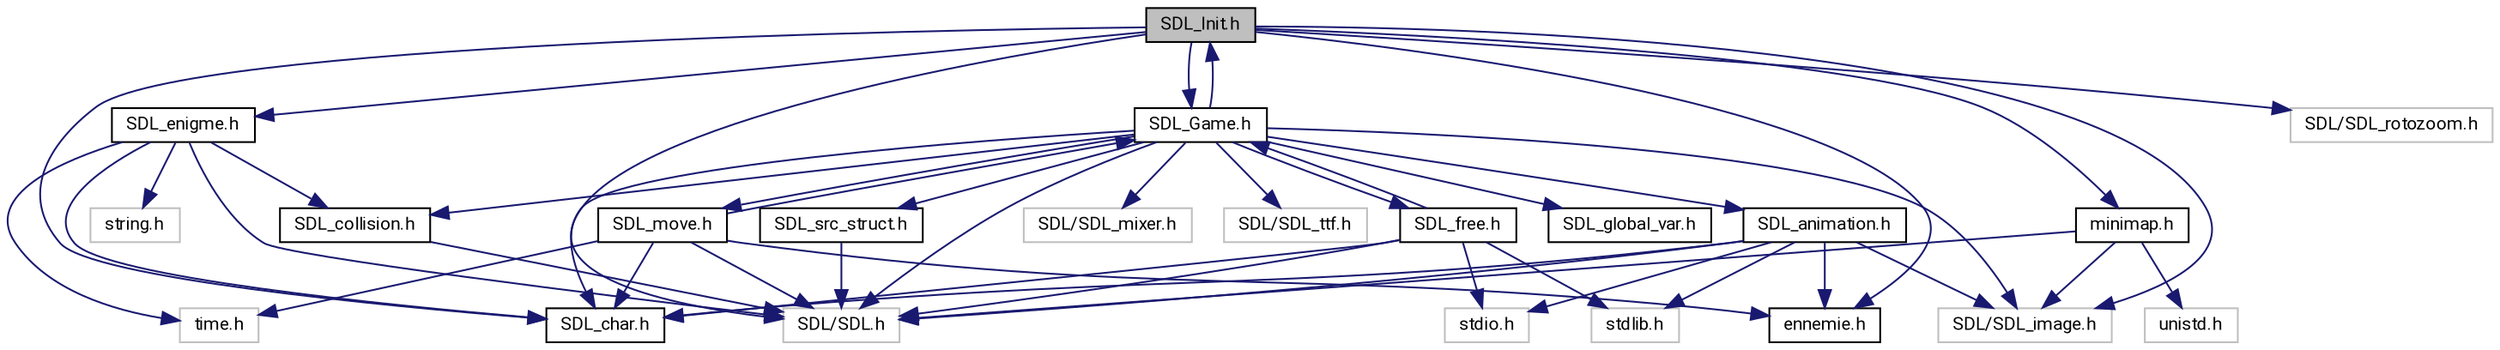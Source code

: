 digraph "SDL_Init.h"
{
 // LATEX_PDF_SIZE
  edge [fontname="Roboto",fontsize="10",labelfontname="Roboto",labelfontsize="10"];
  node [fontname="Roboto",fontsize="10",shape=record];
  Node0 [label="SDL_Init.h",height=0.2,width=0.4,color="black", fillcolor="grey75", style="filled", fontcolor="black",tooltip=" "];
  Node0 -> Node1 [color="midnightblue",fontsize="10",style="solid",fontname="Roboto"];
  Node1 [label="SDL/SDL.h",height=0.2,width=0.4,color="grey75", fillcolor="white", style="filled",tooltip=" "];
  Node0 -> Node2 [color="midnightblue",fontsize="10",style="solid",fontname="Roboto"];
  Node2 [label="SDL/SDL_image.h",height=0.2,width=0.4,color="grey75", fillcolor="white", style="filled",tooltip=" "];
  Node0 -> Node3 [color="midnightblue",fontsize="10",style="solid",fontname="Roboto"];
  Node3 [label="SDL_char.h",height=0.2,width=0.4,color="black", fillcolor="white", style="filled",URL="$SDL__char_8h.html",tooltip=" "];
  Node0 -> Node4 [color="midnightblue",fontsize="10",style="solid",fontname="Roboto"];
  Node4 [label="SDL_enigme.h",height=0.2,width=0.4,color="black", fillcolor="white", style="filled",URL="$SDL__enigme_8h.html",tooltip=" "];
  Node4 -> Node5 [color="midnightblue",fontsize="10",style="solid",fontname="Roboto"];
  Node5 [label="string.h",height=0.2,width=0.4,color="grey75", fillcolor="white", style="filled",tooltip=" "];
  Node4 -> Node1 [color="midnightblue",fontsize="10",style="solid",fontname="Roboto"];
  Node4 -> Node6 [color="midnightblue",fontsize="10",style="solid",fontname="Roboto"];
  Node6 [label="time.h",height=0.2,width=0.4,color="grey75", fillcolor="white", style="filled",tooltip=" "];
  Node4 -> Node3 [color="midnightblue",fontsize="10",style="solid",fontname="Roboto"];
  Node4 -> Node7 [color="midnightblue",fontsize="10",style="solid",fontname="Roboto"];
  Node7 [label="SDL_collision.h",height=0.2,width=0.4,color="black", fillcolor="white", style="filled",URL="$SDL__collision_8h.html",tooltip=" "];
  Node7 -> Node1 [color="midnightblue",fontsize="10",style="solid",fontname="Roboto"];
  Node0 -> Node8 [color="midnightblue",fontsize="10",style="solid",fontname="Roboto"];
  Node8 [label="SDL_Game.h",height=0.2,width=0.4,color="black", fillcolor="white", style="filled",URL="$SDL__Game_8h.html",tooltip=" "];
  Node8 -> Node1 [color="midnightblue",fontsize="10",style="solid",fontname="Roboto"];
  Node8 -> Node2 [color="midnightblue",fontsize="10",style="solid",fontname="Roboto"];
  Node8 -> Node9 [color="midnightblue",fontsize="10",style="solid",fontname="Roboto"];
  Node9 [label="SDL/SDL_mixer.h",height=0.2,width=0.4,color="grey75", fillcolor="white", style="filled",tooltip=" "];
  Node8 -> Node10 [color="midnightblue",fontsize="10",style="solid",fontname="Roboto"];
  Node10 [label="SDL/SDL_ttf.h",height=0.2,width=0.4,color="grey75", fillcolor="white", style="filled",tooltip=" "];
  Node8 -> Node11 [color="midnightblue",fontsize="10",style="solid",fontname="Roboto"];
  Node11 [label="SDL_src_struct.h",height=0.2,width=0.4,color="black", fillcolor="white", style="filled",URL="$SDL__src__struct_8h.html",tooltip=" "];
  Node11 -> Node1 [color="midnightblue",fontsize="10",style="solid",fontname="Roboto"];
  Node8 -> Node3 [color="midnightblue",fontsize="10",style="solid",fontname="Roboto"];
  Node8 -> Node12 [color="midnightblue",fontsize="10",style="solid",fontname="Roboto"];
  Node12 [label="SDL_move.h",height=0.2,width=0.4,color="black", fillcolor="white", style="filled",URL="$SDL__move_8h.html",tooltip=" "];
  Node12 -> Node6 [color="midnightblue",fontsize="10",style="solid",fontname="Roboto"];
  Node12 -> Node1 [color="midnightblue",fontsize="10",style="solid",fontname="Roboto"];
  Node12 -> Node3 [color="midnightblue",fontsize="10",style="solid",fontname="Roboto"];
  Node12 -> Node8 [color="midnightblue",fontsize="10",style="solid",fontname="Roboto"];
  Node12 -> Node13 [color="midnightblue",fontsize="10",style="solid",fontname="Roboto"];
  Node13 [label="ennemie.h",height=0.2,width=0.4,color="black", fillcolor="white", style="filled",URL="$ennemie_8h.html",tooltip=" "];
  Node8 -> Node14 [color="midnightblue",fontsize="10",style="solid",fontname="Roboto"];
  Node14 [label="SDL_animation.h",height=0.2,width=0.4,color="black", fillcolor="white", style="filled",URL="$SDL__animation_8h.html",tooltip=" "];
  Node14 -> Node1 [color="midnightblue",fontsize="10",style="solid",fontname="Roboto"];
  Node14 -> Node2 [color="midnightblue",fontsize="10",style="solid",fontname="Roboto"];
  Node14 -> Node15 [color="midnightblue",fontsize="10",style="solid",fontname="Roboto"];
  Node15 [label="stdlib.h",height=0.2,width=0.4,color="grey75", fillcolor="white", style="filled",tooltip=" "];
  Node14 -> Node16 [color="midnightblue",fontsize="10",style="solid",fontname="Roboto"];
  Node16 [label="stdio.h",height=0.2,width=0.4,color="grey75", fillcolor="white", style="filled",tooltip=" "];
  Node14 -> Node3 [color="midnightblue",fontsize="10",style="solid",fontname="Roboto"];
  Node14 -> Node13 [color="midnightblue",fontsize="10",style="solid",fontname="Roboto"];
  Node8 -> Node7 [color="midnightblue",fontsize="10",style="solid",fontname="Roboto"];
  Node8 -> Node17 [color="midnightblue",fontsize="10",style="solid",fontname="Roboto"];
  Node17 [label="SDL_free.h",height=0.2,width=0.4,color="black", fillcolor="white", style="filled",URL="$SDL__free_8h.html",tooltip=" "];
  Node17 -> Node1 [color="midnightblue",fontsize="10",style="solid",fontname="Roboto"];
  Node17 -> Node15 [color="midnightblue",fontsize="10",style="solid",fontname="Roboto"];
  Node17 -> Node16 [color="midnightblue",fontsize="10",style="solid",fontname="Roboto"];
  Node17 -> Node3 [color="midnightblue",fontsize="10",style="solid",fontname="Roboto"];
  Node17 -> Node8 [color="midnightblue",fontsize="10",style="solid",fontname="Roboto"];
  Node8 -> Node0 [color="midnightblue",fontsize="10",style="solid",fontname="Roboto"];
  Node8 -> Node18 [color="midnightblue",fontsize="10",style="solid",fontname="Roboto"];
  Node18 [label="SDL_global_var.h",height=0.2,width=0.4,color="black", fillcolor="white", style="filled",URL="$SDL__global__var_8h.html",tooltip=" "];
  Node0 -> Node13 [color="midnightblue",fontsize="10",style="solid",fontname="Roboto"];
  Node0 -> Node19 [color="midnightblue",fontsize="10",style="solid",fontname="Roboto"];
  Node19 [label="minimap.h",height=0.2,width=0.4,color="black", fillcolor="white", style="filled",URL="$minimap_8h.html",tooltip=" "];
  Node19 -> Node1 [color="midnightblue",fontsize="10",style="solid",fontname="Roboto"];
  Node19 -> Node2 [color="midnightblue",fontsize="10",style="solid",fontname="Roboto"];
  Node19 -> Node20 [color="midnightblue",fontsize="10",style="solid",fontname="Roboto"];
  Node20 [label="unistd.h",height=0.2,width=0.4,color="grey75", fillcolor="white", style="filled",tooltip=" "];
  Node0 -> Node21 [color="midnightblue",fontsize="10",style="solid",fontname="Roboto"];
  Node21 [label="SDL/SDL_rotozoom.h",height=0.2,width=0.4,color="grey75", fillcolor="white", style="filled",tooltip=" "];
}
